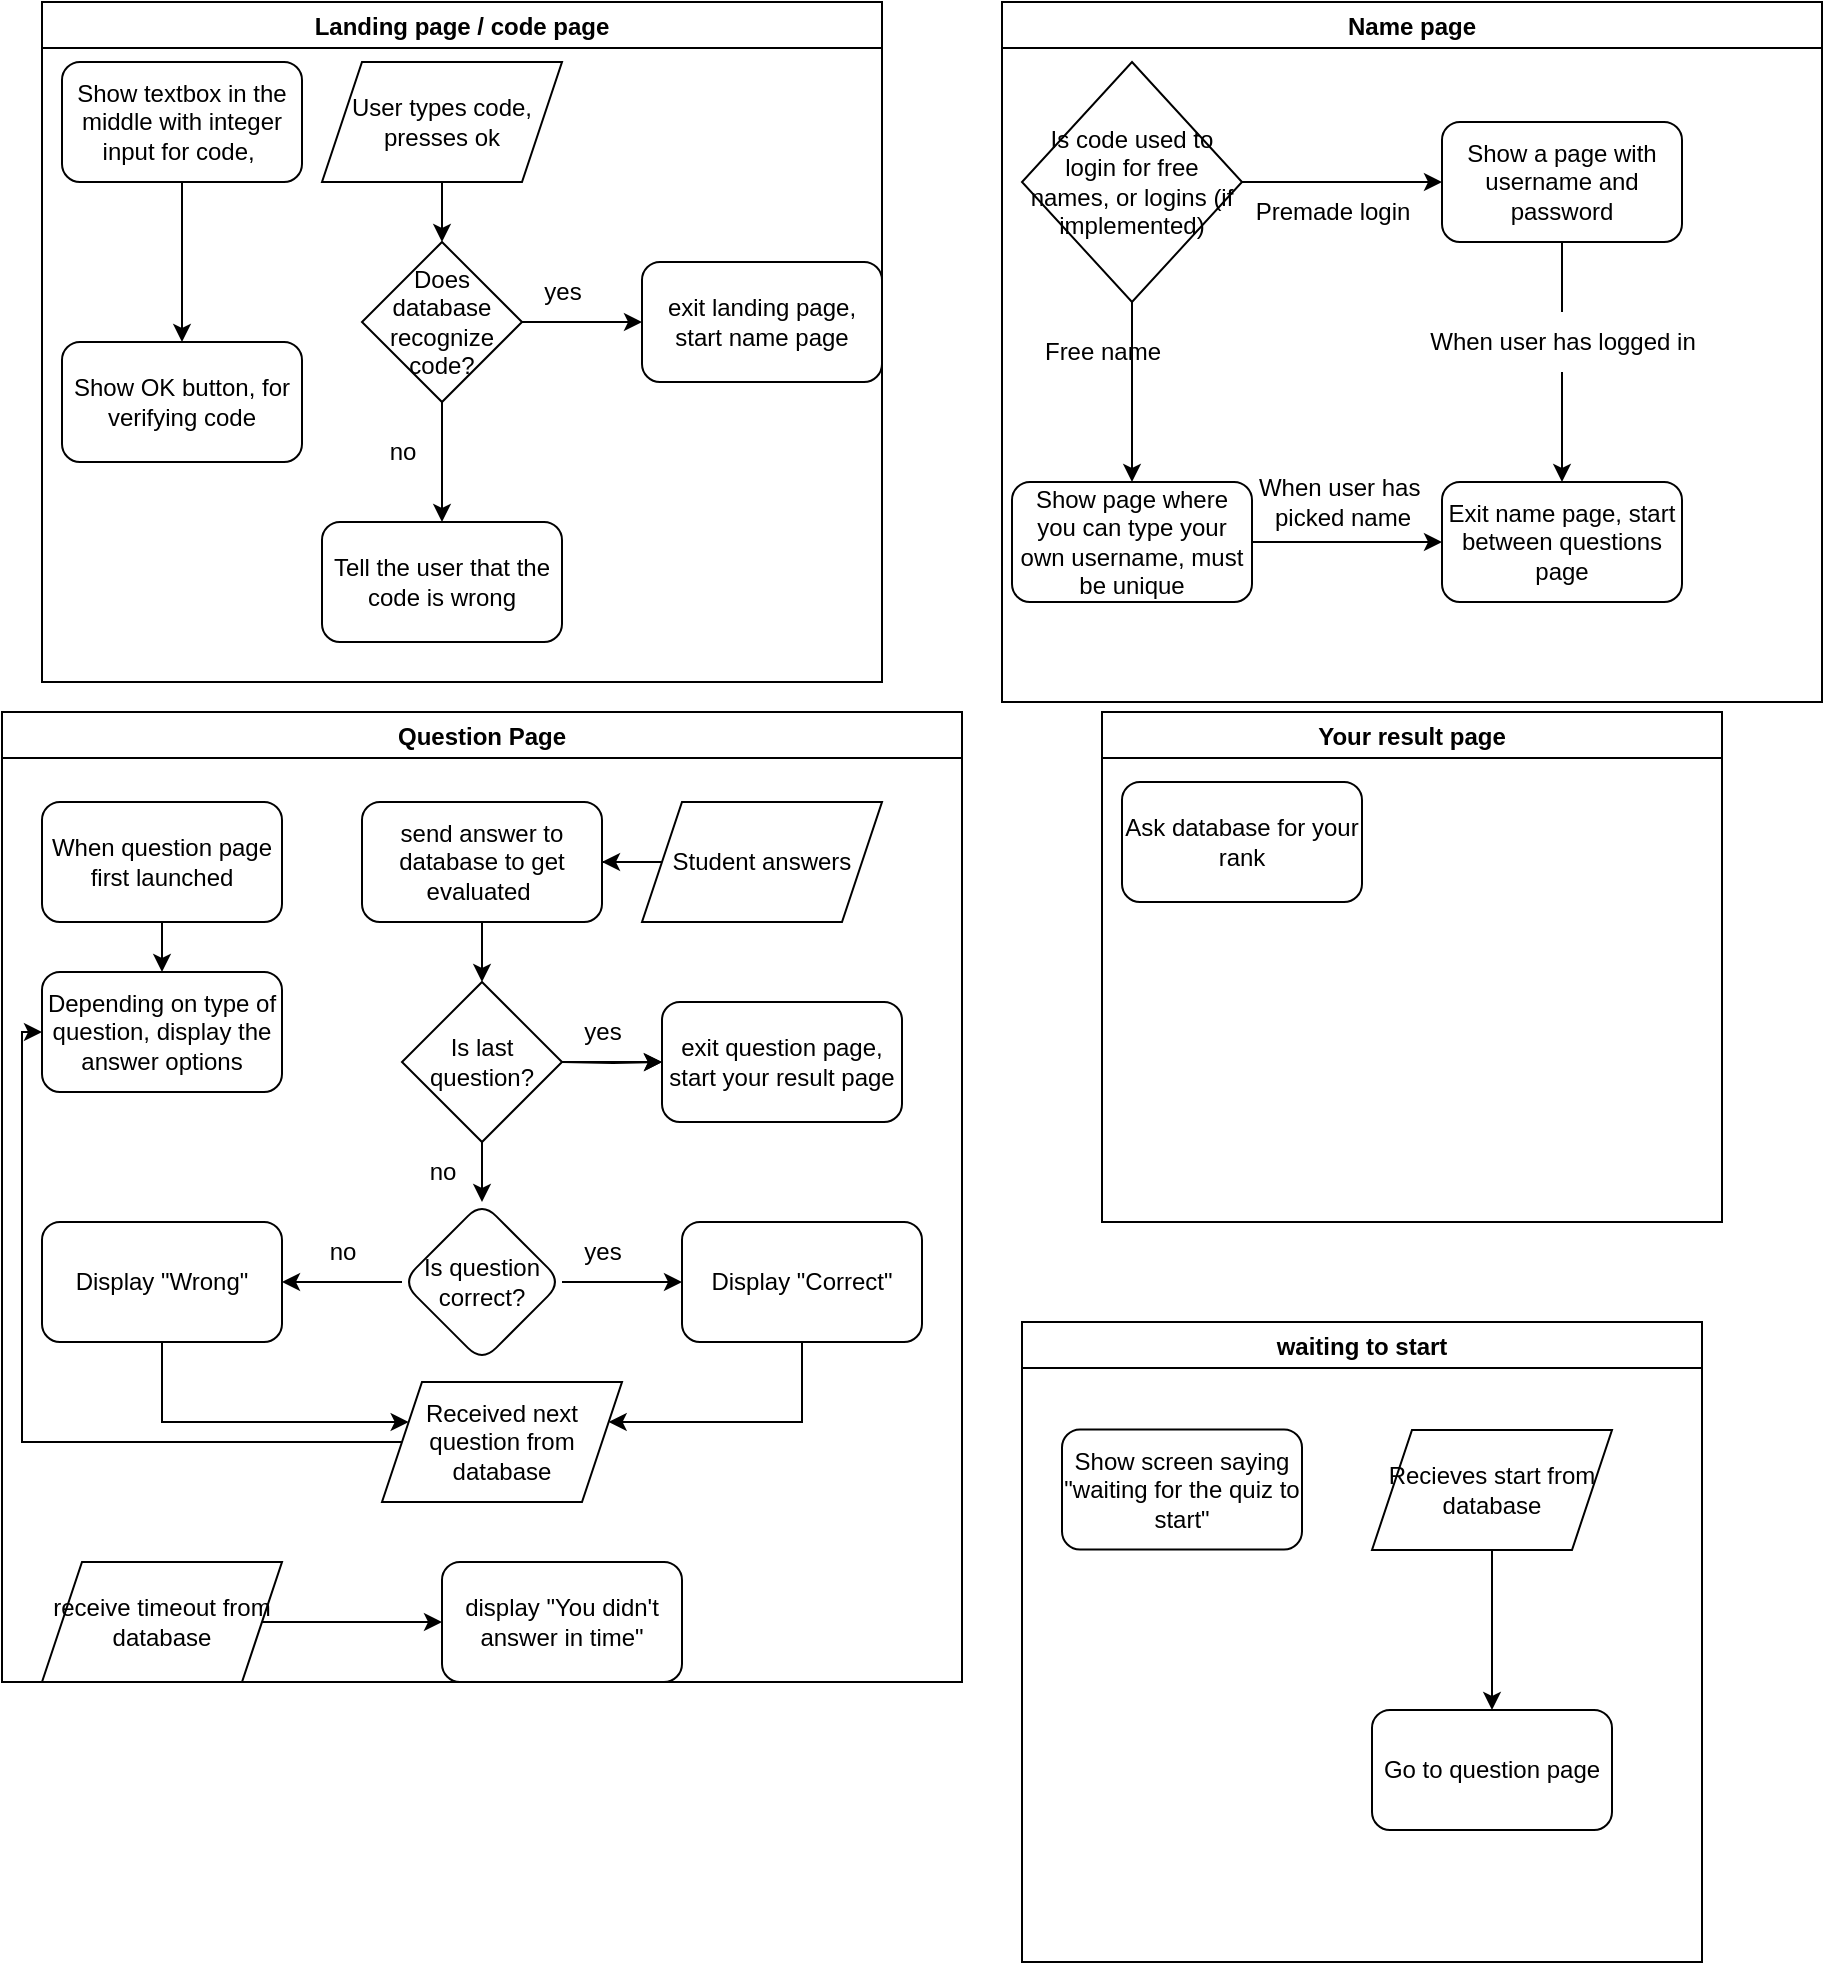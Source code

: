 <mxfile version="20.3.0" type="device"><diagram id="C5RBs43oDa-KdzZeNtuy" name="Page-1"><mxGraphModel dx="1529" dy="965" grid="1" gridSize="10" guides="1" tooltips="1" connect="1" arrows="1" fold="1" page="1" pageScale="1" pageWidth="827" pageHeight="1169" math="0" shadow="0"><root><mxCell id="WIyWlLk6GJQsqaUBKTNV-0"/><mxCell id="WIyWlLk6GJQsqaUBKTNV-1" parent="WIyWlLk6GJQsqaUBKTNV-0"/><mxCell id="Sg8N0Ibm4w_j6Wu0IkE1-1" value="Landing page / code page" style="swimlane;" parent="WIyWlLk6GJQsqaUBKTNV-1" vertex="1"><mxGeometry x="30" y="30" width="420" height="340" as="geometry"/></mxCell><mxCell id="Sg8N0Ibm4w_j6Wu0IkE1-11" value="" style="edgeStyle=orthogonalEdgeStyle;rounded=0;orthogonalLoop=1;jettySize=auto;html=1;" parent="Sg8N0Ibm4w_j6Wu0IkE1-1" source="Sg8N0Ibm4w_j6Wu0IkE1-6" target="Sg8N0Ibm4w_j6Wu0IkE1-10" edge="1"><mxGeometry relative="1" as="geometry"/></mxCell><mxCell id="Sg8N0Ibm4w_j6Wu0IkE1-6" value="Show textbox in the middle with integer input for code,&amp;nbsp;" style="rounded=1;whiteSpace=wrap;html=1;" parent="Sg8N0Ibm4w_j6Wu0IkE1-1" vertex="1"><mxGeometry x="10" y="30" width="120" height="60" as="geometry"/></mxCell><mxCell id="Sg8N0Ibm4w_j6Wu0IkE1-9" value="" style="edgeStyle=orthogonalEdgeStyle;rounded=0;orthogonalLoop=1;jettySize=auto;html=1;" parent="Sg8N0Ibm4w_j6Wu0IkE1-1" source="Sg8N0Ibm4w_j6Wu0IkE1-7" target="Sg8N0Ibm4w_j6Wu0IkE1-8" edge="1"><mxGeometry relative="1" as="geometry"/></mxCell><mxCell id="Sg8N0Ibm4w_j6Wu0IkE1-7" value="User types code, presses ok" style="shape=parallelogram;perimeter=parallelogramPerimeter;whiteSpace=wrap;html=1;fixedSize=1;" parent="Sg8N0Ibm4w_j6Wu0IkE1-1" vertex="1"><mxGeometry x="140" y="30" width="120" height="60" as="geometry"/></mxCell><mxCell id="Sg8N0Ibm4w_j6Wu0IkE1-13" value="" style="edgeStyle=orthogonalEdgeStyle;rounded=0;orthogonalLoop=1;jettySize=auto;html=1;" parent="Sg8N0Ibm4w_j6Wu0IkE1-1" source="Sg8N0Ibm4w_j6Wu0IkE1-8" target="Sg8N0Ibm4w_j6Wu0IkE1-12" edge="1"><mxGeometry relative="1" as="geometry"/></mxCell><mxCell id="Sg8N0Ibm4w_j6Wu0IkE1-16" value="" style="edgeStyle=orthogonalEdgeStyle;rounded=0;orthogonalLoop=1;jettySize=auto;html=1;" parent="Sg8N0Ibm4w_j6Wu0IkE1-1" source="Sg8N0Ibm4w_j6Wu0IkE1-8" target="Sg8N0Ibm4w_j6Wu0IkE1-15" edge="1"><mxGeometry relative="1" as="geometry"/></mxCell><mxCell id="Sg8N0Ibm4w_j6Wu0IkE1-8" value="Does database recognize code?" style="rhombus;whiteSpace=wrap;html=1;" parent="Sg8N0Ibm4w_j6Wu0IkE1-1" vertex="1"><mxGeometry x="160" y="120" width="80" height="80" as="geometry"/></mxCell><mxCell id="Sg8N0Ibm4w_j6Wu0IkE1-10" value="Show OK button, for verifying code" style="whiteSpace=wrap;html=1;rounded=1;" parent="Sg8N0Ibm4w_j6Wu0IkE1-1" vertex="1"><mxGeometry x="10" y="170" width="120" height="60" as="geometry"/></mxCell><mxCell id="Sg8N0Ibm4w_j6Wu0IkE1-12" value="exit landing page, start name page" style="rounded=1;whiteSpace=wrap;html=1;" parent="Sg8N0Ibm4w_j6Wu0IkE1-1" vertex="1"><mxGeometry x="300" y="130" width="120" height="60" as="geometry"/></mxCell><mxCell id="Sg8N0Ibm4w_j6Wu0IkE1-14" value="yes" style="text;html=1;align=center;verticalAlign=middle;resizable=0;points=[];autosize=1;strokeColor=none;fillColor=none;" parent="Sg8N0Ibm4w_j6Wu0IkE1-1" vertex="1"><mxGeometry x="240" y="130" width="40" height="30" as="geometry"/></mxCell><mxCell id="Sg8N0Ibm4w_j6Wu0IkE1-15" value="Tell the user that the code is wrong" style="rounded=1;whiteSpace=wrap;html=1;" parent="Sg8N0Ibm4w_j6Wu0IkE1-1" vertex="1"><mxGeometry x="140" y="260" width="120" height="60" as="geometry"/></mxCell><mxCell id="Sg8N0Ibm4w_j6Wu0IkE1-17" value="no" style="text;html=1;align=center;verticalAlign=middle;resizable=0;points=[];autosize=1;strokeColor=none;fillColor=none;" parent="Sg8N0Ibm4w_j6Wu0IkE1-1" vertex="1"><mxGeometry x="160" y="210" width="40" height="30" as="geometry"/></mxCell><mxCell id="Sg8N0Ibm4w_j6Wu0IkE1-2" value="Name page" style="swimlane;" parent="WIyWlLk6GJQsqaUBKTNV-1" vertex="1"><mxGeometry x="510" y="30" width="410" height="350" as="geometry"/></mxCell><mxCell id="Sg8N0Ibm4w_j6Wu0IkE1-21" value="" style="edgeStyle=orthogonalEdgeStyle;rounded=0;orthogonalLoop=1;jettySize=auto;html=1;" parent="Sg8N0Ibm4w_j6Wu0IkE1-2" source="Sg8N0Ibm4w_j6Wu0IkE1-19" target="Sg8N0Ibm4w_j6Wu0IkE1-20" edge="1"><mxGeometry relative="1" as="geometry"/></mxCell><mxCell id="Sg8N0Ibm4w_j6Wu0IkE1-24" value="" style="edgeStyle=orthogonalEdgeStyle;rounded=0;orthogonalLoop=1;jettySize=auto;html=1;" parent="Sg8N0Ibm4w_j6Wu0IkE1-2" source="Sg8N0Ibm4w_j6Wu0IkE1-19" target="Sg8N0Ibm4w_j6Wu0IkE1-23" edge="1"><mxGeometry relative="1" as="geometry"/></mxCell><mxCell id="Sg8N0Ibm4w_j6Wu0IkE1-19" value="Is code used to login for free names, or logins (if implemented)" style="rhombus;whiteSpace=wrap;html=1;" parent="Sg8N0Ibm4w_j6Wu0IkE1-2" vertex="1"><mxGeometry x="10" y="30" width="110" height="120" as="geometry"/></mxCell><mxCell id="O408HO1i703hDAtGpRdG-1" value="" style="edgeStyle=orthogonalEdgeStyle;rounded=0;orthogonalLoop=1;jettySize=auto;html=1;" edge="1" parent="Sg8N0Ibm4w_j6Wu0IkE1-2" source="Sg8N0Ibm4w_j6Wu0IkE1-20" target="O408HO1i703hDAtGpRdG-0"><mxGeometry relative="1" as="geometry"/></mxCell><mxCell id="Sg8N0Ibm4w_j6Wu0IkE1-20" value="Show page where you can type your own username, must be unique" style="rounded=1;whiteSpace=wrap;html=1;" parent="Sg8N0Ibm4w_j6Wu0IkE1-2" vertex="1"><mxGeometry x="5" y="240" width="120" height="60" as="geometry"/></mxCell><mxCell id="O408HO1i703hDAtGpRdG-2" style="edgeStyle=orthogonalEdgeStyle;rounded=0;orthogonalLoop=1;jettySize=auto;html=1;entryX=0.5;entryY=0;entryDx=0;entryDy=0;startArrow=none;" edge="1" parent="Sg8N0Ibm4w_j6Wu0IkE1-2" source="O408HO1i703hDAtGpRdG-3" target="O408HO1i703hDAtGpRdG-0"><mxGeometry relative="1" as="geometry"/></mxCell><mxCell id="Sg8N0Ibm4w_j6Wu0IkE1-23" value="Show a page with username and password" style="rounded=1;whiteSpace=wrap;html=1;" parent="Sg8N0Ibm4w_j6Wu0IkE1-2" vertex="1"><mxGeometry x="220" y="60" width="120" height="60" as="geometry"/></mxCell><mxCell id="Sg8N0Ibm4w_j6Wu0IkE1-25" value="Premade login" style="text;html=1;align=center;verticalAlign=middle;resizable=0;points=[];autosize=1;strokeColor=none;fillColor=none;" parent="Sg8N0Ibm4w_j6Wu0IkE1-2" vertex="1"><mxGeometry x="115" y="90" width="100" height="30" as="geometry"/></mxCell><mxCell id="O408HO1i703hDAtGpRdG-0" value="Exit name page, start between questions page" style="rounded=1;whiteSpace=wrap;html=1;" vertex="1" parent="Sg8N0Ibm4w_j6Wu0IkE1-2"><mxGeometry x="220" y="240" width="120" height="60" as="geometry"/></mxCell><mxCell id="Sg8N0Ibm4w_j6Wu0IkE1-22" value="Free name" style="text;html=1;align=center;verticalAlign=middle;resizable=0;points=[];autosize=1;strokeColor=none;fillColor=none;" parent="Sg8N0Ibm4w_j6Wu0IkE1-2" vertex="1"><mxGeometry x="10" y="160" width="80" height="30" as="geometry"/></mxCell><mxCell id="O408HO1i703hDAtGpRdG-4" value="When user has&amp;nbsp;&lt;br&gt;picked name" style="text;html=1;align=center;verticalAlign=middle;resizable=0;points=[];autosize=1;strokeColor=none;fillColor=none;" vertex="1" parent="Sg8N0Ibm4w_j6Wu0IkE1-2"><mxGeometry x="115" y="230" width="110" height="40" as="geometry"/></mxCell><mxCell id="O408HO1i703hDAtGpRdG-3" value="When user has logged in" style="text;html=1;align=center;verticalAlign=middle;resizable=0;points=[];autosize=1;strokeColor=none;fillColor=none;" vertex="1" parent="Sg8N0Ibm4w_j6Wu0IkE1-2"><mxGeometry x="200" y="155" width="160" height="30" as="geometry"/></mxCell><mxCell id="O408HO1i703hDAtGpRdG-5" value="" style="edgeStyle=orthogonalEdgeStyle;rounded=0;orthogonalLoop=1;jettySize=auto;html=1;entryX=0.5;entryY=0;entryDx=0;entryDy=0;endArrow=none;" edge="1" parent="Sg8N0Ibm4w_j6Wu0IkE1-2" source="Sg8N0Ibm4w_j6Wu0IkE1-23" target="O408HO1i703hDAtGpRdG-3"><mxGeometry relative="1" as="geometry"><mxPoint x="790" y="150" as="sourcePoint"/><mxPoint x="790" y="270" as="targetPoint"/></mxGeometry></mxCell><mxCell id="Sg8N0Ibm4w_j6Wu0IkE1-3" value="Question Page" style="swimlane;" parent="WIyWlLk6GJQsqaUBKTNV-1" vertex="1"><mxGeometry x="10" y="385" width="480" height="485" as="geometry"/></mxCell><mxCell id="O408HO1i703hDAtGpRdG-15" value="Depending on type of question, display the answer options" style="rounded=1;whiteSpace=wrap;html=1;" vertex="1" parent="Sg8N0Ibm4w_j6Wu0IkE1-3"><mxGeometry x="20" y="130" width="120" height="60" as="geometry"/></mxCell><mxCell id="O408HO1i703hDAtGpRdG-19" value="" style="edgeStyle=orthogonalEdgeStyle;rounded=0;orthogonalLoop=1;jettySize=auto;html=1;entryX=1;entryY=0.5;entryDx=0;entryDy=0;" edge="1" parent="Sg8N0Ibm4w_j6Wu0IkE1-3" source="O408HO1i703hDAtGpRdG-17" target="O408HO1i703hDAtGpRdG-28"><mxGeometry relative="1" as="geometry"/></mxCell><mxCell id="O408HO1i703hDAtGpRdG-17" value="Student answers" style="shape=parallelogram;perimeter=parallelogramPerimeter;whiteSpace=wrap;html=1;fixedSize=1;" vertex="1" parent="Sg8N0Ibm4w_j6Wu0IkE1-3"><mxGeometry x="320" y="45" width="120" height="60" as="geometry"/></mxCell><mxCell id="O408HO1i703hDAtGpRdG-23" value="" style="edgeStyle=orthogonalEdgeStyle;rounded=0;orthogonalLoop=1;jettySize=auto;html=1;" edge="1" parent="Sg8N0Ibm4w_j6Wu0IkE1-3" target="O408HO1i703hDAtGpRdG-22"><mxGeometry relative="1" as="geometry"><mxPoint x="280" y="175" as="sourcePoint"/></mxGeometry></mxCell><mxCell id="O408HO1i703hDAtGpRdG-24" value="" style="edgeStyle=orthogonalEdgeStyle;rounded=0;orthogonalLoop=1;jettySize=auto;html=1;exitX=1;exitY=0.5;exitDx=0;exitDy=0;" edge="1" parent="Sg8N0Ibm4w_j6Wu0IkE1-3" source="O408HO1i703hDAtGpRdG-41" target="O408HO1i703hDAtGpRdG-22"><mxGeometry relative="1" as="geometry"><mxPoint x="280" y="175" as="sourcePoint"/></mxGeometry></mxCell><mxCell id="O408HO1i703hDAtGpRdG-22" value="exit question page, start your result page" style="rounded=1;whiteSpace=wrap;html=1;" vertex="1" parent="Sg8N0Ibm4w_j6Wu0IkE1-3"><mxGeometry x="330" y="145" width="120" height="60" as="geometry"/></mxCell><mxCell id="O408HO1i703hDAtGpRdG-25" value="yes" style="text;html=1;align=center;verticalAlign=middle;resizable=0;points=[];autosize=1;strokeColor=none;fillColor=none;" vertex="1" parent="Sg8N0Ibm4w_j6Wu0IkE1-3"><mxGeometry x="280" y="145" width="40" height="30" as="geometry"/></mxCell><mxCell id="O408HO1i703hDAtGpRdG-26" value="no" style="text;html=1;align=center;verticalAlign=middle;resizable=0;points=[];autosize=1;strokeColor=none;fillColor=none;" vertex="1" parent="Sg8N0Ibm4w_j6Wu0IkE1-3"><mxGeometry x="150" y="255" width="40" height="30" as="geometry"/></mxCell><mxCell id="O408HO1i703hDAtGpRdG-33" value="" style="edgeStyle=orthogonalEdgeStyle;rounded=0;orthogonalLoop=1;jettySize=auto;html=1;entryX=0.5;entryY=0;entryDx=0;entryDy=0;" edge="1" parent="Sg8N0Ibm4w_j6Wu0IkE1-3" source="O408HO1i703hDAtGpRdG-28" target="O408HO1i703hDAtGpRdG-41"><mxGeometry relative="1" as="geometry"><mxPoint x="240" y="115" as="targetPoint"/></mxGeometry></mxCell><mxCell id="O408HO1i703hDAtGpRdG-28" value="send answer to database to get evaluated&amp;nbsp;" style="rounded=1;whiteSpace=wrap;html=1;" vertex="1" parent="Sg8N0Ibm4w_j6Wu0IkE1-3"><mxGeometry x="180" y="45" width="120" height="60" as="geometry"/></mxCell><mxCell id="O408HO1i703hDAtGpRdG-35" value="" style="edgeStyle=orthogonalEdgeStyle;rounded=0;orthogonalLoop=1;jettySize=auto;html=1;" edge="1" parent="Sg8N0Ibm4w_j6Wu0IkE1-3" source="O408HO1i703hDAtGpRdG-32" target="O408HO1i703hDAtGpRdG-34"><mxGeometry relative="1" as="geometry"/></mxCell><mxCell id="O408HO1i703hDAtGpRdG-37" value="" style="edgeStyle=orthogonalEdgeStyle;rounded=0;orthogonalLoop=1;jettySize=auto;html=1;" edge="1" parent="Sg8N0Ibm4w_j6Wu0IkE1-3" source="O408HO1i703hDAtGpRdG-32" target="O408HO1i703hDAtGpRdG-36"><mxGeometry relative="1" as="geometry"/></mxCell><mxCell id="O408HO1i703hDAtGpRdG-32" value="Is question correct?" style="rhombus;whiteSpace=wrap;html=1;rounded=1;" vertex="1" parent="Sg8N0Ibm4w_j6Wu0IkE1-3"><mxGeometry x="200" y="245" width="80" height="80" as="geometry"/></mxCell><mxCell id="O408HO1i703hDAtGpRdG-49" style="edgeStyle=orthogonalEdgeStyle;rounded=0;orthogonalLoop=1;jettySize=auto;html=1;" edge="1" parent="Sg8N0Ibm4w_j6Wu0IkE1-3" source="O408HO1i703hDAtGpRdG-34" target="O408HO1i703hDAtGpRdG-47"><mxGeometry relative="1" as="geometry"><Array as="points"><mxPoint x="80" y="355"/></Array></mxGeometry></mxCell><mxCell id="O408HO1i703hDAtGpRdG-34" value="Display &quot;Wrong&quot;" style="whiteSpace=wrap;html=1;rounded=1;" vertex="1" parent="Sg8N0Ibm4w_j6Wu0IkE1-3"><mxGeometry x="20" y="255" width="120" height="60" as="geometry"/></mxCell><mxCell id="O408HO1i703hDAtGpRdG-36" value="Display &quot;Correct&quot;" style="whiteSpace=wrap;html=1;rounded=1;" vertex="1" parent="Sg8N0Ibm4w_j6Wu0IkE1-3"><mxGeometry x="340" y="255" width="120" height="60" as="geometry"/></mxCell><mxCell id="O408HO1i703hDAtGpRdG-40" value="" style="edgeStyle=orthogonalEdgeStyle;rounded=0;orthogonalLoop=1;jettySize=auto;html=1;" edge="1" parent="Sg8N0Ibm4w_j6Wu0IkE1-3" source="O408HO1i703hDAtGpRdG-38" target="O408HO1i703hDAtGpRdG-39"><mxGeometry relative="1" as="geometry"/></mxCell><mxCell id="O408HO1i703hDAtGpRdG-38" value="receive timeout from database" style="shape=parallelogram;perimeter=parallelogramPerimeter;whiteSpace=wrap;html=1;fixedSize=1;" vertex="1" parent="Sg8N0Ibm4w_j6Wu0IkE1-3"><mxGeometry x="20" y="425" width="120" height="60" as="geometry"/></mxCell><mxCell id="O408HO1i703hDAtGpRdG-39" value="display &quot;You didn't answer in time&quot;" style="rounded=1;whiteSpace=wrap;html=1;" vertex="1" parent="Sg8N0Ibm4w_j6Wu0IkE1-3"><mxGeometry x="220" y="425" width="120" height="60" as="geometry"/></mxCell><mxCell id="O408HO1i703hDAtGpRdG-42" value="" style="edgeStyle=orthogonalEdgeStyle;rounded=0;orthogonalLoop=1;jettySize=auto;html=1;" edge="1" parent="Sg8N0Ibm4w_j6Wu0IkE1-3" source="O408HO1i703hDAtGpRdG-41" target="O408HO1i703hDAtGpRdG-32"><mxGeometry relative="1" as="geometry"/></mxCell><mxCell id="O408HO1i703hDAtGpRdG-41" value="Is last question?" style="rhombus;whiteSpace=wrap;html=1;" vertex="1" parent="Sg8N0Ibm4w_j6Wu0IkE1-3"><mxGeometry x="200" y="135" width="80" height="80" as="geometry"/></mxCell><mxCell id="O408HO1i703hDAtGpRdG-43" value="no" style="text;html=1;align=center;verticalAlign=middle;resizable=0;points=[];autosize=1;strokeColor=none;fillColor=none;" vertex="1" parent="Sg8N0Ibm4w_j6Wu0IkE1-3"><mxGeometry x="200" y="215" width="40" height="30" as="geometry"/></mxCell><mxCell id="O408HO1i703hDAtGpRdG-44" value="yes" style="text;html=1;align=center;verticalAlign=middle;resizable=0;points=[];autosize=1;strokeColor=none;fillColor=none;" vertex="1" parent="Sg8N0Ibm4w_j6Wu0IkE1-3"><mxGeometry x="280" y="255" width="40" height="30" as="geometry"/></mxCell><mxCell id="O408HO1i703hDAtGpRdG-50" style="edgeStyle=orthogonalEdgeStyle;rounded=0;orthogonalLoop=1;jettySize=auto;html=1;entryX=0;entryY=0.5;entryDx=0;entryDy=0;" edge="1" parent="Sg8N0Ibm4w_j6Wu0IkE1-3" source="O408HO1i703hDAtGpRdG-47" target="O408HO1i703hDAtGpRdG-15"><mxGeometry relative="1" as="geometry"><Array as="points"><mxPoint x="10" y="365"/><mxPoint x="10" y="160"/></Array></mxGeometry></mxCell><mxCell id="O408HO1i703hDAtGpRdG-47" value="Received next question from database" style="shape=parallelogram;perimeter=parallelogramPerimeter;whiteSpace=wrap;html=1;fixedSize=1;" vertex="1" parent="Sg8N0Ibm4w_j6Wu0IkE1-3"><mxGeometry x="190" y="335" width="120" height="60" as="geometry"/></mxCell><mxCell id="O408HO1i703hDAtGpRdG-48" style="edgeStyle=orthogonalEdgeStyle;rounded=0;orthogonalLoop=1;jettySize=auto;html=1;" edge="1" parent="Sg8N0Ibm4w_j6Wu0IkE1-3" source="O408HO1i703hDAtGpRdG-36" target="O408HO1i703hDAtGpRdG-47"><mxGeometry relative="1" as="geometry"><mxPoint x="320" y="355" as="targetPoint"/><Array as="points"><mxPoint x="400" y="355"/></Array></mxGeometry></mxCell><mxCell id="O408HO1i703hDAtGpRdG-52" value="" style="edgeStyle=orthogonalEdgeStyle;rounded=0;orthogonalLoop=1;jettySize=auto;html=1;" edge="1" parent="Sg8N0Ibm4w_j6Wu0IkE1-3" source="O408HO1i703hDAtGpRdG-51" target="O408HO1i703hDAtGpRdG-15"><mxGeometry relative="1" as="geometry"/></mxCell><mxCell id="O408HO1i703hDAtGpRdG-51" value="When question page first launched" style="rounded=1;whiteSpace=wrap;html=1;" vertex="1" parent="Sg8N0Ibm4w_j6Wu0IkE1-3"><mxGeometry x="20" y="45" width="120" height="60" as="geometry"/></mxCell><mxCell id="Sg8N0Ibm4w_j6Wu0IkE1-4" value="Your result page" style="swimlane;" parent="WIyWlLk6GJQsqaUBKTNV-1" vertex="1"><mxGeometry x="560" y="385" width="310" height="255" as="geometry"/></mxCell><mxCell id="O408HO1i703hDAtGpRdG-27" value="Ask database for your rank" style="rounded=1;whiteSpace=wrap;html=1;" vertex="1" parent="Sg8N0Ibm4w_j6Wu0IkE1-4"><mxGeometry x="10" y="35" width="120" height="60" as="geometry"/></mxCell><mxCell id="Sg8N0Ibm4w_j6Wu0IkE1-5" value="waiting to start" style="swimlane;" parent="WIyWlLk6GJQsqaUBKTNV-1" vertex="1"><mxGeometry x="520" y="690" width="340" height="320" as="geometry"/></mxCell><mxCell id="O408HO1i703hDAtGpRdG-6" value="Show screen saying &quot;waiting for the quiz to start&quot;" style="rounded=1;whiteSpace=wrap;html=1;" vertex="1" parent="Sg8N0Ibm4w_j6Wu0IkE1-5"><mxGeometry x="20" y="53.75" width="120" height="60" as="geometry"/></mxCell><mxCell id="O408HO1i703hDAtGpRdG-31" value="" style="edgeStyle=orthogonalEdgeStyle;rounded=0;orthogonalLoop=1;jettySize=auto;html=1;" edge="1" parent="Sg8N0Ibm4w_j6Wu0IkE1-5" source="O408HO1i703hDAtGpRdG-29" target="O408HO1i703hDAtGpRdG-30"><mxGeometry relative="1" as="geometry"/></mxCell><mxCell id="O408HO1i703hDAtGpRdG-29" value="Recieves start from database" style="shape=parallelogram;perimeter=parallelogramPerimeter;whiteSpace=wrap;html=1;fixedSize=1;" vertex="1" parent="Sg8N0Ibm4w_j6Wu0IkE1-5"><mxGeometry x="175" y="54" width="120" height="60" as="geometry"/></mxCell><mxCell id="O408HO1i703hDAtGpRdG-30" value="Go to question page" style="rounded=1;whiteSpace=wrap;html=1;" vertex="1" parent="Sg8N0Ibm4w_j6Wu0IkE1-5"><mxGeometry x="175" y="194" width="120" height="60" as="geometry"/></mxCell></root></mxGraphModel></diagram></mxfile>